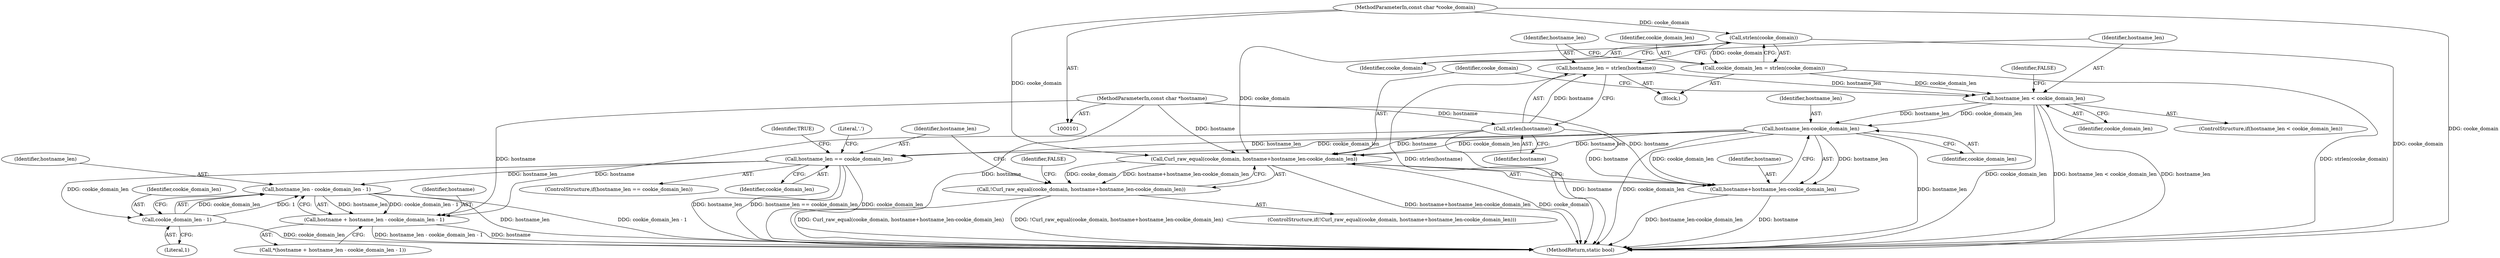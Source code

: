 digraph "0_curl_2eb8dcf26cb37f09cffe26909a646e702dbcab66@API" {
"1000116" [label="(Call,hostname_len < cookie_domain_len)"];
"1000111" [label="(Call,hostname_len = strlen(hostname))"];
"1000113" [label="(Call,strlen(hostname))"];
"1000103" [label="(MethodParameterIn,const char *hostname)"];
"1000106" [label="(Call,cookie_domain_len = strlen(cooke_domain))"];
"1000108" [label="(Call,strlen(cooke_domain))"];
"1000102" [label="(MethodParameterIn,const char *cooke_domain)"];
"1000127" [label="(Call,hostname_len-cookie_domain_len)"];
"1000123" [label="(Call,Curl_raw_equal(cooke_domain, hostname+hostname_len-cookie_domain_len))"];
"1000122" [label="(Call,!Curl_raw_equal(cooke_domain, hostname+hostname_len-cookie_domain_len))"];
"1000125" [label="(Call,hostname+hostname_len-cookie_domain_len)"];
"1000133" [label="(Call,hostname_len == cookie_domain_len)"];
"1000144" [label="(Call,hostname_len - cookie_domain_len - 1)"];
"1000142" [label="(Call,hostname + hostname_len - cookie_domain_len - 1)"];
"1000146" [label="(Call,cookie_domain_len - 1)"];
"1000108" [label="(Call,strlen(cooke_domain))"];
"1000116" [label="(Call,hostname_len < cookie_domain_len)"];
"1000112" [label="(Identifier,hostname_len)"];
"1000114" [label="(Identifier,hostname)"];
"1000126" [label="(Identifier,hostname)"];
"1000124" [label="(Identifier,cooke_domain)"];
"1000131" [label="(Identifier,FALSE)"];
"1000118" [label="(Identifier,cookie_domain_len)"];
"1000107" [label="(Identifier,cookie_domain_len)"];
"1000129" [label="(Identifier,cookie_domain_len)"];
"1000127" [label="(Call,hostname_len-cookie_domain_len)"];
"1000102" [label="(MethodParameterIn,const char *cooke_domain)"];
"1000141" [label="(Call,*(hostname + hostname_len - cookie_domain_len - 1))"];
"1000142" [label="(Call,hostname + hostname_len - cookie_domain_len - 1)"];
"1000106" [label="(Call,cookie_domain_len = strlen(cooke_domain))"];
"1000134" [label="(Identifier,hostname_len)"];
"1000125" [label="(Call,hostname+hostname_len-cookie_domain_len)"];
"1000140" [label="(Literal,'.')"];
"1000133" [label="(Call,hostname_len == cookie_domain_len)"];
"1000135" [label="(Identifier,cookie_domain_len)"];
"1000117" [label="(Identifier,hostname_len)"];
"1000123" [label="(Call,Curl_raw_equal(cooke_domain, hostname+hostname_len-cookie_domain_len))"];
"1000122" [label="(Call,!Curl_raw_equal(cooke_domain, hostname+hostname_len-cookie_domain_len))"];
"1000147" [label="(Identifier,cookie_domain_len)"];
"1000145" [label="(Identifier,hostname_len)"];
"1000109" [label="(Identifier,cooke_domain)"];
"1000148" [label="(Literal,1)"];
"1000153" [label="(MethodReturn,static bool)"];
"1000104" [label="(Block,)"];
"1000115" [label="(ControlStructure,if(hostname_len < cookie_domain_len))"];
"1000103" [label="(MethodParameterIn,const char *hostname)"];
"1000111" [label="(Call,hostname_len = strlen(hostname))"];
"1000144" [label="(Call,hostname_len - cookie_domain_len - 1)"];
"1000121" [label="(ControlStructure,if(!Curl_raw_equal(cooke_domain, hostname+hostname_len-cookie_domain_len)))"];
"1000132" [label="(ControlStructure,if(hostname_len == cookie_domain_len))"];
"1000146" [label="(Call,cookie_domain_len - 1)"];
"1000137" [label="(Identifier,TRUE)"];
"1000113" [label="(Call,strlen(hostname))"];
"1000128" [label="(Identifier,hostname_len)"];
"1000143" [label="(Identifier,hostname)"];
"1000120" [label="(Identifier,FALSE)"];
"1000116" -> "1000115"  [label="AST: "];
"1000116" -> "1000118"  [label="CFG: "];
"1000117" -> "1000116"  [label="AST: "];
"1000118" -> "1000116"  [label="AST: "];
"1000120" -> "1000116"  [label="CFG: "];
"1000124" -> "1000116"  [label="CFG: "];
"1000116" -> "1000153"  [label="DDG: hostname_len"];
"1000116" -> "1000153"  [label="DDG: cookie_domain_len"];
"1000116" -> "1000153"  [label="DDG: hostname_len < cookie_domain_len"];
"1000111" -> "1000116"  [label="DDG: hostname_len"];
"1000106" -> "1000116"  [label="DDG: cookie_domain_len"];
"1000116" -> "1000127"  [label="DDG: hostname_len"];
"1000116" -> "1000127"  [label="DDG: cookie_domain_len"];
"1000111" -> "1000104"  [label="AST: "];
"1000111" -> "1000113"  [label="CFG: "];
"1000112" -> "1000111"  [label="AST: "];
"1000113" -> "1000111"  [label="AST: "];
"1000117" -> "1000111"  [label="CFG: "];
"1000111" -> "1000153"  [label="DDG: strlen(hostname)"];
"1000113" -> "1000111"  [label="DDG: hostname"];
"1000113" -> "1000114"  [label="CFG: "];
"1000114" -> "1000113"  [label="AST: "];
"1000113" -> "1000153"  [label="DDG: hostname"];
"1000103" -> "1000113"  [label="DDG: hostname"];
"1000113" -> "1000123"  [label="DDG: hostname"];
"1000113" -> "1000125"  [label="DDG: hostname"];
"1000113" -> "1000142"  [label="DDG: hostname"];
"1000103" -> "1000101"  [label="AST: "];
"1000103" -> "1000153"  [label="DDG: hostname"];
"1000103" -> "1000123"  [label="DDG: hostname"];
"1000103" -> "1000125"  [label="DDG: hostname"];
"1000103" -> "1000142"  [label="DDG: hostname"];
"1000106" -> "1000104"  [label="AST: "];
"1000106" -> "1000108"  [label="CFG: "];
"1000107" -> "1000106"  [label="AST: "];
"1000108" -> "1000106"  [label="AST: "];
"1000112" -> "1000106"  [label="CFG: "];
"1000106" -> "1000153"  [label="DDG: strlen(cooke_domain)"];
"1000108" -> "1000106"  [label="DDG: cooke_domain"];
"1000108" -> "1000109"  [label="CFG: "];
"1000109" -> "1000108"  [label="AST: "];
"1000108" -> "1000153"  [label="DDG: cooke_domain"];
"1000102" -> "1000108"  [label="DDG: cooke_domain"];
"1000108" -> "1000123"  [label="DDG: cooke_domain"];
"1000102" -> "1000101"  [label="AST: "];
"1000102" -> "1000153"  [label="DDG: cooke_domain"];
"1000102" -> "1000123"  [label="DDG: cooke_domain"];
"1000127" -> "1000125"  [label="AST: "];
"1000127" -> "1000129"  [label="CFG: "];
"1000128" -> "1000127"  [label="AST: "];
"1000129" -> "1000127"  [label="AST: "];
"1000125" -> "1000127"  [label="CFG: "];
"1000127" -> "1000153"  [label="DDG: hostname_len"];
"1000127" -> "1000153"  [label="DDG: cookie_domain_len"];
"1000127" -> "1000123"  [label="DDG: hostname_len"];
"1000127" -> "1000123"  [label="DDG: cookie_domain_len"];
"1000127" -> "1000125"  [label="DDG: hostname_len"];
"1000127" -> "1000125"  [label="DDG: cookie_domain_len"];
"1000127" -> "1000133"  [label="DDG: hostname_len"];
"1000127" -> "1000133"  [label="DDG: cookie_domain_len"];
"1000123" -> "1000122"  [label="AST: "];
"1000123" -> "1000125"  [label="CFG: "];
"1000124" -> "1000123"  [label="AST: "];
"1000125" -> "1000123"  [label="AST: "];
"1000122" -> "1000123"  [label="CFG: "];
"1000123" -> "1000153"  [label="DDG: hostname+hostname_len-cookie_domain_len"];
"1000123" -> "1000153"  [label="DDG: cooke_domain"];
"1000123" -> "1000122"  [label="DDG: cooke_domain"];
"1000123" -> "1000122"  [label="DDG: hostname+hostname_len-cookie_domain_len"];
"1000122" -> "1000121"  [label="AST: "];
"1000131" -> "1000122"  [label="CFG: "];
"1000134" -> "1000122"  [label="CFG: "];
"1000122" -> "1000153"  [label="DDG: Curl_raw_equal(cooke_domain, hostname+hostname_len-cookie_domain_len)"];
"1000122" -> "1000153"  [label="DDG: !Curl_raw_equal(cooke_domain, hostname+hostname_len-cookie_domain_len)"];
"1000126" -> "1000125"  [label="AST: "];
"1000125" -> "1000153"  [label="DDG: hostname"];
"1000125" -> "1000153"  [label="DDG: hostname_len-cookie_domain_len"];
"1000133" -> "1000132"  [label="AST: "];
"1000133" -> "1000135"  [label="CFG: "];
"1000134" -> "1000133"  [label="AST: "];
"1000135" -> "1000133"  [label="AST: "];
"1000137" -> "1000133"  [label="CFG: "];
"1000140" -> "1000133"  [label="CFG: "];
"1000133" -> "1000153"  [label="DDG: hostname_len"];
"1000133" -> "1000153"  [label="DDG: hostname_len == cookie_domain_len"];
"1000133" -> "1000153"  [label="DDG: cookie_domain_len"];
"1000133" -> "1000144"  [label="DDG: hostname_len"];
"1000133" -> "1000146"  [label="DDG: cookie_domain_len"];
"1000144" -> "1000142"  [label="AST: "];
"1000144" -> "1000146"  [label="CFG: "];
"1000145" -> "1000144"  [label="AST: "];
"1000146" -> "1000144"  [label="AST: "];
"1000142" -> "1000144"  [label="CFG: "];
"1000144" -> "1000153"  [label="DDG: cookie_domain_len - 1"];
"1000144" -> "1000153"  [label="DDG: hostname_len"];
"1000144" -> "1000142"  [label="DDG: hostname_len"];
"1000144" -> "1000142"  [label="DDG: cookie_domain_len - 1"];
"1000146" -> "1000144"  [label="DDG: cookie_domain_len"];
"1000146" -> "1000144"  [label="DDG: 1"];
"1000142" -> "1000141"  [label="AST: "];
"1000143" -> "1000142"  [label="AST: "];
"1000141" -> "1000142"  [label="CFG: "];
"1000142" -> "1000153"  [label="DDG: hostname_len - cookie_domain_len - 1"];
"1000142" -> "1000153"  [label="DDG: hostname"];
"1000146" -> "1000148"  [label="CFG: "];
"1000147" -> "1000146"  [label="AST: "];
"1000148" -> "1000146"  [label="AST: "];
"1000146" -> "1000153"  [label="DDG: cookie_domain_len"];
}
